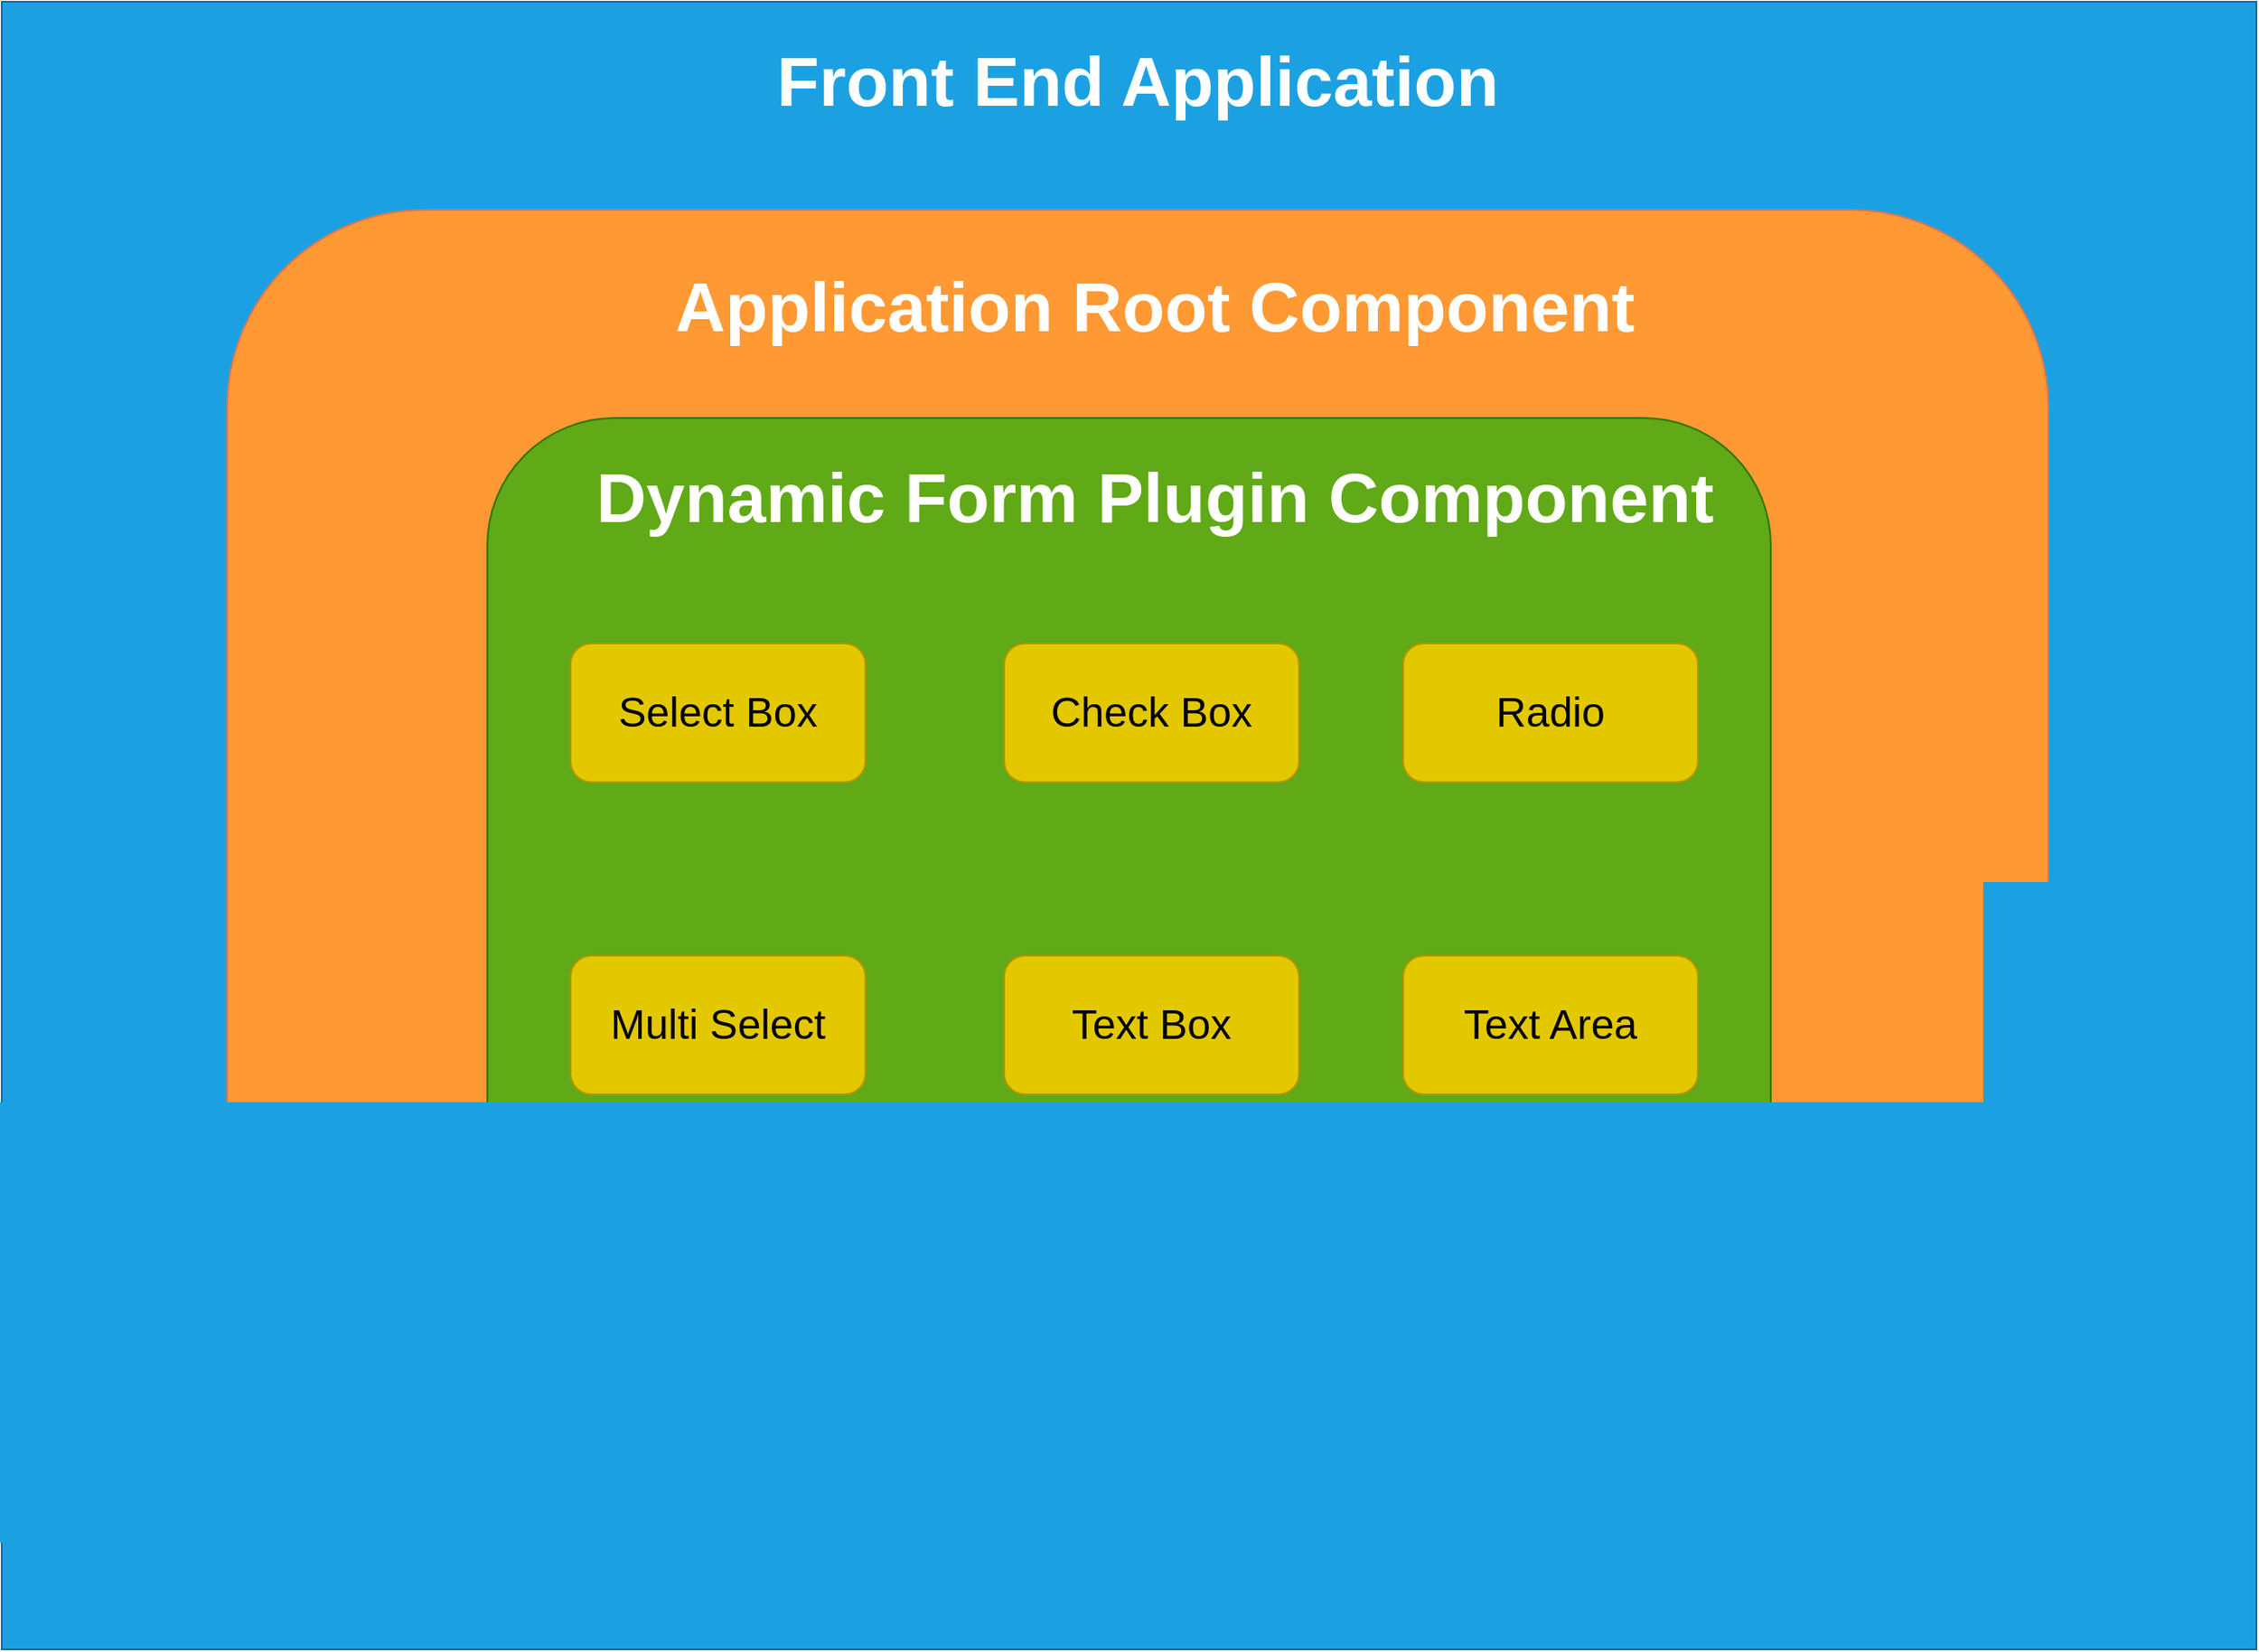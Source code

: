 <mxfile version="21.1.1" type="github">
  <diagram name="Page-1" id="7a6c530e-6e37-e111-ec74-82921da8cc10">
    <mxGraphModel dx="2229" dy="1189" grid="1" gridSize="10" guides="1" tooltips="1" connect="1" arrows="1" fold="1" page="1" pageScale="1.5" pageWidth="1169" pageHeight="826" background="#FFFFFF" math="0" shadow="0">
      <root>
        <mxCell id="0" style=";html=1;" />
        <mxCell id="1" style=";html=1;" parent="0" />
        <mxCell id="JD7Gm_CG1jl6nIxou-Iz-1" value="" style="rounded=0;whiteSpace=wrap;html=1;fillColor=#1ba1e2;strokeColor=#006EAF;fontColor=#ffffff;" vertex="1" parent="1">
          <mxGeometry x="210" y="100" width="1300" height="950" as="geometry" />
        </mxCell>
        <mxCell id="JD7Gm_CG1jl6nIxou-Iz-2" value="" style="rounded=1;whiteSpace=wrap;html=1;fillColor=#FF9933;strokeColor=#d97754;fontColor=#000000;" vertex="1" parent="1">
          <mxGeometry x="340" y="220" width="1050" height="760" as="geometry" />
        </mxCell>
        <mxCell id="JD7Gm_CG1jl6nIxou-Iz-3" value="" style="rounded=0;whiteSpace=wrap;html=1;" vertex="1" parent="1">
          <mxGeometry x="1040" y="440" width="120" height="60" as="geometry" />
        </mxCell>
        <mxCell id="JD7Gm_CG1jl6nIxou-Iz-4" value="" style="rounded=1;whiteSpace=wrap;html=1;glass=0;shadow=0;fillColor=#60a917;fontColor=#ffffff;strokeColor=#2D7600;" vertex="1" parent="1">
          <mxGeometry x="490" y="340" width="740" height="490" as="geometry" />
        </mxCell>
        <mxCell id="JD7Gm_CG1jl6nIxou-Iz-8" value="&lt;h1&gt;&lt;font color=&quot;#ffffff&quot; style=&quot;font-size: 40px;&quot;&gt;Front End Application&lt;/font&gt;&lt;/h1&gt;" style="text;strokeColor=none;align=center;fillColor=none;html=1;verticalAlign=middle;whiteSpace=wrap;rounded=0;" vertex="1" parent="1">
          <mxGeometry x="220" y="130" width="1290" height="30" as="geometry" />
        </mxCell>
        <mxCell id="JD7Gm_CG1jl6nIxou-Iz-9" value="&lt;h1&gt;&lt;font color=&quot;#ffffff&quot; style=&quot;font-size: 40px;&quot;&gt;Application Root Component&lt;/font&gt;&lt;/h1&gt;" style="text;strokeColor=none;align=center;fillColor=none;html=1;verticalAlign=middle;whiteSpace=wrap;rounded=0;" vertex="1" parent="1">
          <mxGeometry x="380" y="260" width="990" height="30" as="geometry" />
        </mxCell>
        <mxCell id="JD7Gm_CG1jl6nIxou-Iz-10" value="&lt;h1&gt;&lt;font color=&quot;#ffffff&quot;&gt;&lt;span style=&quot;font-size: 40px;&quot;&gt;Dynamic Form Plugin Component&lt;/span&gt;&lt;/font&gt;&lt;/h1&gt;" style="text;strokeColor=none;align=center;fillColor=none;html=1;verticalAlign=middle;whiteSpace=wrap;rounded=0;" vertex="1" parent="1">
          <mxGeometry x="380" y="370" width="990" height="30" as="geometry" />
        </mxCell>
        <mxCell id="JD7Gm_CG1jl6nIxou-Iz-11" value="&lt;font style=&quot;font-size: 24px;&quot;&gt;Select Box&lt;/font&gt;" style="rounded=1;whiteSpace=wrap;html=1;fillColor=#e3c800;fontColor=#000000;strokeColor=#B09500;" vertex="1" parent="1">
          <mxGeometry x="538" y="470" width="170" height="80" as="geometry" />
        </mxCell>
        <mxCell id="JD7Gm_CG1jl6nIxou-Iz-12" value="&lt;font style=&quot;font-size: 24px;&quot;&gt;Check Box&lt;/font&gt;" style="rounded=1;whiteSpace=wrap;html=1;fillColor=#e3c800;fontColor=#000000;strokeColor=#B09500;" vertex="1" parent="1">
          <mxGeometry x="788" y="470" width="170" height="80" as="geometry" />
        </mxCell>
        <mxCell id="JD7Gm_CG1jl6nIxou-Iz-13" value="Radio" style="rounded=1;whiteSpace=wrap;html=1;fillColor=#e3c800;fontColor=#000000;strokeColor=#B09500;fontSize=24;" vertex="1" parent="1">
          <mxGeometry x="1018" y="470" width="170" height="80" as="geometry" />
        </mxCell>
        <mxCell id="JD7Gm_CG1jl6nIxou-Iz-14" value="Multi Select" style="rounded=1;whiteSpace=wrap;html=1;fillColor=#e3c800;fontColor=#000000;strokeColor=#B09500;fontSize=24;" vertex="1" parent="1">
          <mxGeometry x="538" y="650" width="170" height="80" as="geometry" />
        </mxCell>
        <mxCell id="JD7Gm_CG1jl6nIxou-Iz-15" value="Text Box" style="rounded=1;whiteSpace=wrap;html=1;fillColor=#e3c800;fontColor=#000000;strokeColor=#B09500;fontSize=24;" vertex="1" parent="1">
          <mxGeometry x="788" y="650" width="170" height="80" as="geometry" />
        </mxCell>
        <mxCell id="JD7Gm_CG1jl6nIxou-Iz-16" value="Text Area" style="rounded=1;whiteSpace=wrap;html=1;fillColor=#e3c800;fontColor=#000000;strokeColor=#B09500;fontSize=24;" vertex="1" parent="1">
          <mxGeometry x="1018" y="650" width="170" height="80" as="geometry" />
        </mxCell>
      </root>
    </mxGraphModel>
  </diagram>
</mxfile>
